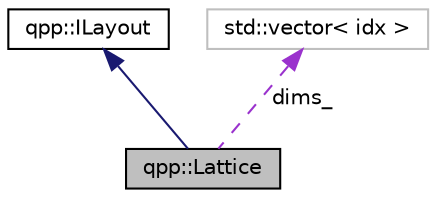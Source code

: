 digraph "qpp::Lattice"
{
  edge [fontname="Helvetica",fontsize="10",labelfontname="Helvetica",labelfontsize="10"];
  node [fontname="Helvetica",fontsize="10",shape=record];
  Node3 [label="qpp::Lattice",height=0.2,width=0.4,color="black", fillcolor="grey75", style="filled", fontcolor="black"];
  Node4 -> Node3 [dir="back",color="midnightblue",fontsize="10",style="solid",fontname="Helvetica"];
  Node4 [label="qpp::ILayout",height=0.2,width=0.4,color="black", fillcolor="white", style="filled",URL="$classqpp_1_1_i_layout.html",tooltip="Mandatory interface for qudit placement layouts. "];
  Node5 -> Node3 [dir="back",color="darkorchid3",fontsize="10",style="dashed",label=" dims_" ,fontname="Helvetica"];
  Node5 [label="std::vector\< idx \>",height=0.2,width=0.4,color="grey75", fillcolor="white", style="filled"];
}
